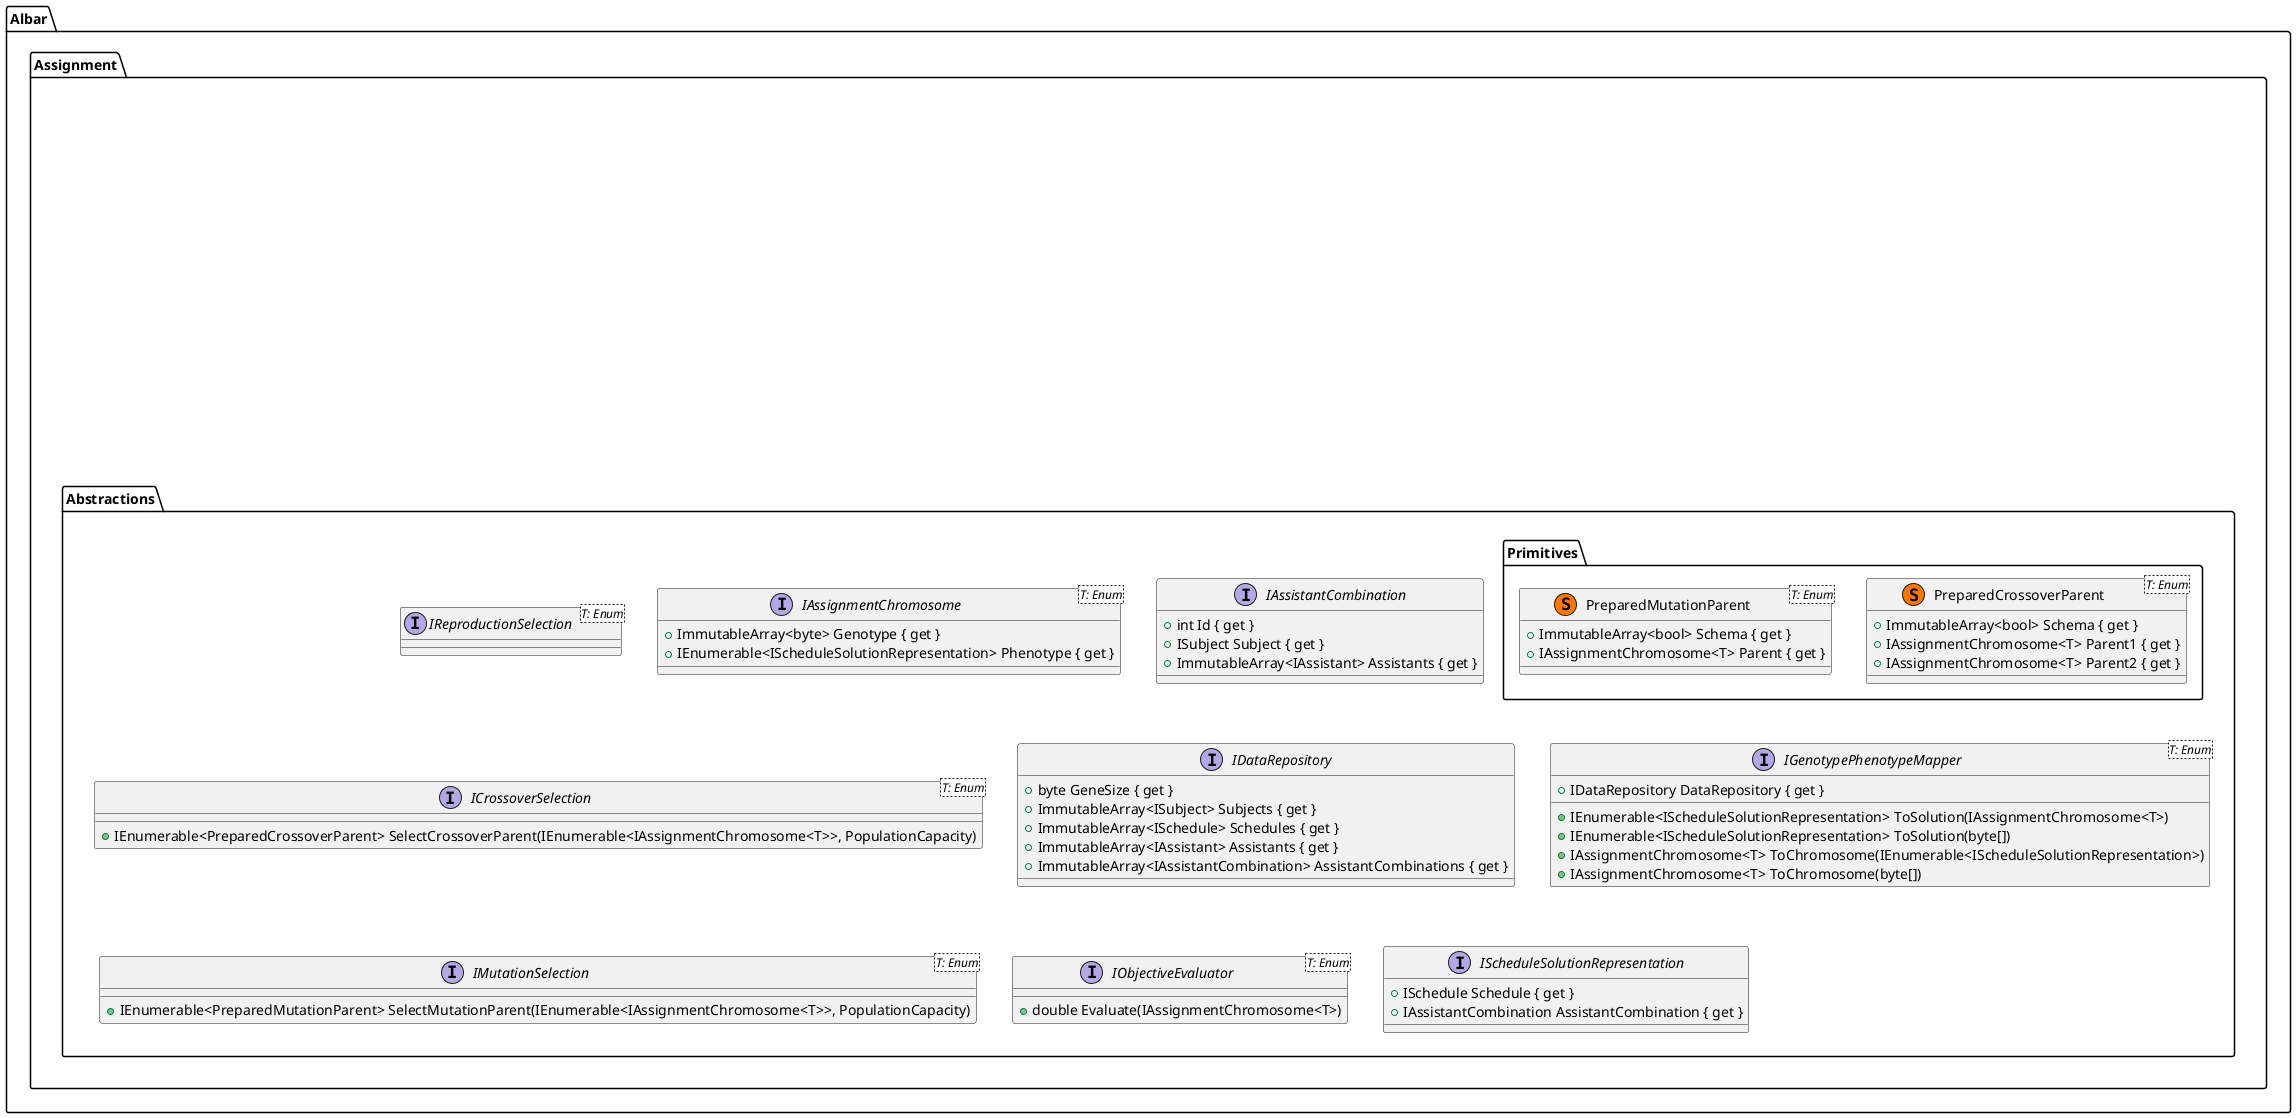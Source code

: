 @startuml

namespace Albar.Assignment.DataAbstractions {
    interface IAssistant
    {
        +int Id { get }
        +ImmutableArray<ISubject> Subjects { get }
    }
    
    interface ISchedule
    {
        +int Id { get }
        +ISubject Subject { get }
    }
    
    interface ISubject
    {
        +int Id { get }
        +ImmutableArray<IAssistant> Assistants { get }
        +ImmutableArray<ISchedule> Schedules { get }
        +int AssistantCountPerScheduleRequirement { get }
    }
}

hide Albar.Assignment.DataAbstractions
'hide Albar.Assignment.Abstractions

namespace Albar.Assignment.Abstractions {
    interface IReproductionSelection<T: Enum>
    
    interface IAssignmentChromosome<T: Enum>
    {
        +ImmutableArray<byte> Genotype { get }
        +IEnumerable<IScheduleSolutionRepresentation> Phenotype { get }
    }
    
    interface IAssistantCombination
    {
        +int Id { get }
        +ISubject Subject { get }
        +ImmutableArray<IAssistant> Assistants { get }
    }
    
    interface ICrossoverSelection<T: Enum>
    {
        +IEnumerable<PreparedCrossoverParent> SelectCrossoverParent(IEnumerable<IAssignmentChromosome<T>>, PopulationCapacity)
    }
    
    interface IDataRepository
    {
        +byte GeneSize { get }
        +ImmutableArray<ISubject> Subjects { get }
        +ImmutableArray<ISchedule> Schedules { get }
        +ImmutableArray<IAssistant> Assistants { get }
        +ImmutableArray<IAssistantCombination> AssistantCombinations { get }
    }
    
    interface IGenotypePhenotypeMapper<T: Enum>
    {
        +IDataRepository DataRepository { get }
        +IEnumerable<IScheduleSolutionRepresentation> ToSolution(IAssignmentChromosome<T>)
        +IEnumerable<IScheduleSolutionRepresentation> ToSolution(byte[])
        +IAssignmentChromosome<T> ToChromosome(IEnumerable<IScheduleSolutionRepresentation>)
        +IAssignmentChromosome<T> ToChromosome(byte[])
    }
    
    interface IMutationSelection<T: Enum>
    {
        +IEnumerable<PreparedMutationParent> SelectMutationParent(IEnumerable<IAssignmentChromosome<T>>, PopulationCapacity)
    }
    
    interface IObjectiveEvaluator<T: Enum>
    {
        +double Evaluate(IAssignmentChromosome<T>)
    }
    
    interface IScheduleSolutionRepresentation
    {
        +ISchedule Schedule { get }
        +IAssistantCombination AssistantCombination { get }
    }
    
    namespace Primitives {        
        class PreparedCrossoverParent<T: Enum> <<(S,#FF7700)>>
        {
            +ImmutableArray<bool> Schema { get } 
            +IAssignmentChromosome<T> Parent1 { get }
            +IAssignmentChromosome<T> Parent2 { get }
        }
        
        class PreparedMutationParent<T: Enum> <<(S,#FF7700)>>
        {
            +ImmutableArray<bool> Schema { get }
            +IAssignmentChromosome<T> Parent { get }
        }
    }
}

Albar.Assignment.DataAbstractions ---[hidden]> Albar.Assignment.Abstractions

@enduml